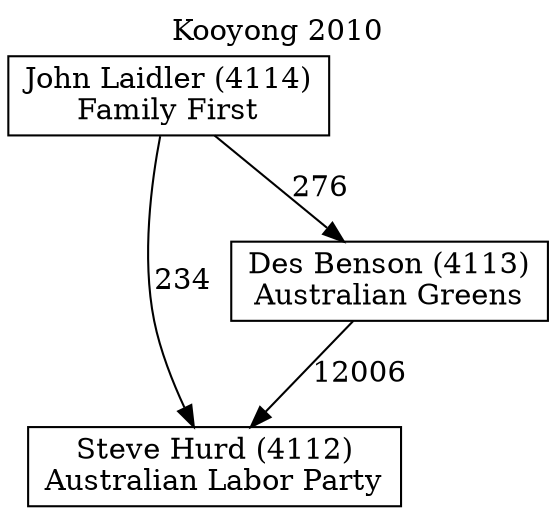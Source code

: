 // House preference flow
digraph "Steve Hurd (4112)_Kooyong_2010" {
	graph [label="Kooyong 2010" labelloc=t mclimit=10]
	node [shape=box]
	"Steve Hurd (4112)" [label="Steve Hurd (4112)
Australian Labor Party"]
	"Des Benson (4113)" [label="Des Benson (4113)
Australian Greens"]
	"John Laidler (4114)" [label="John Laidler (4114)
Family First"]
	"Des Benson (4113)" -> "Steve Hurd (4112)" [label=12006]
	"John Laidler (4114)" -> "Des Benson (4113)" [label=276]
	"John Laidler (4114)" -> "Steve Hurd (4112)" [label=234]
}
